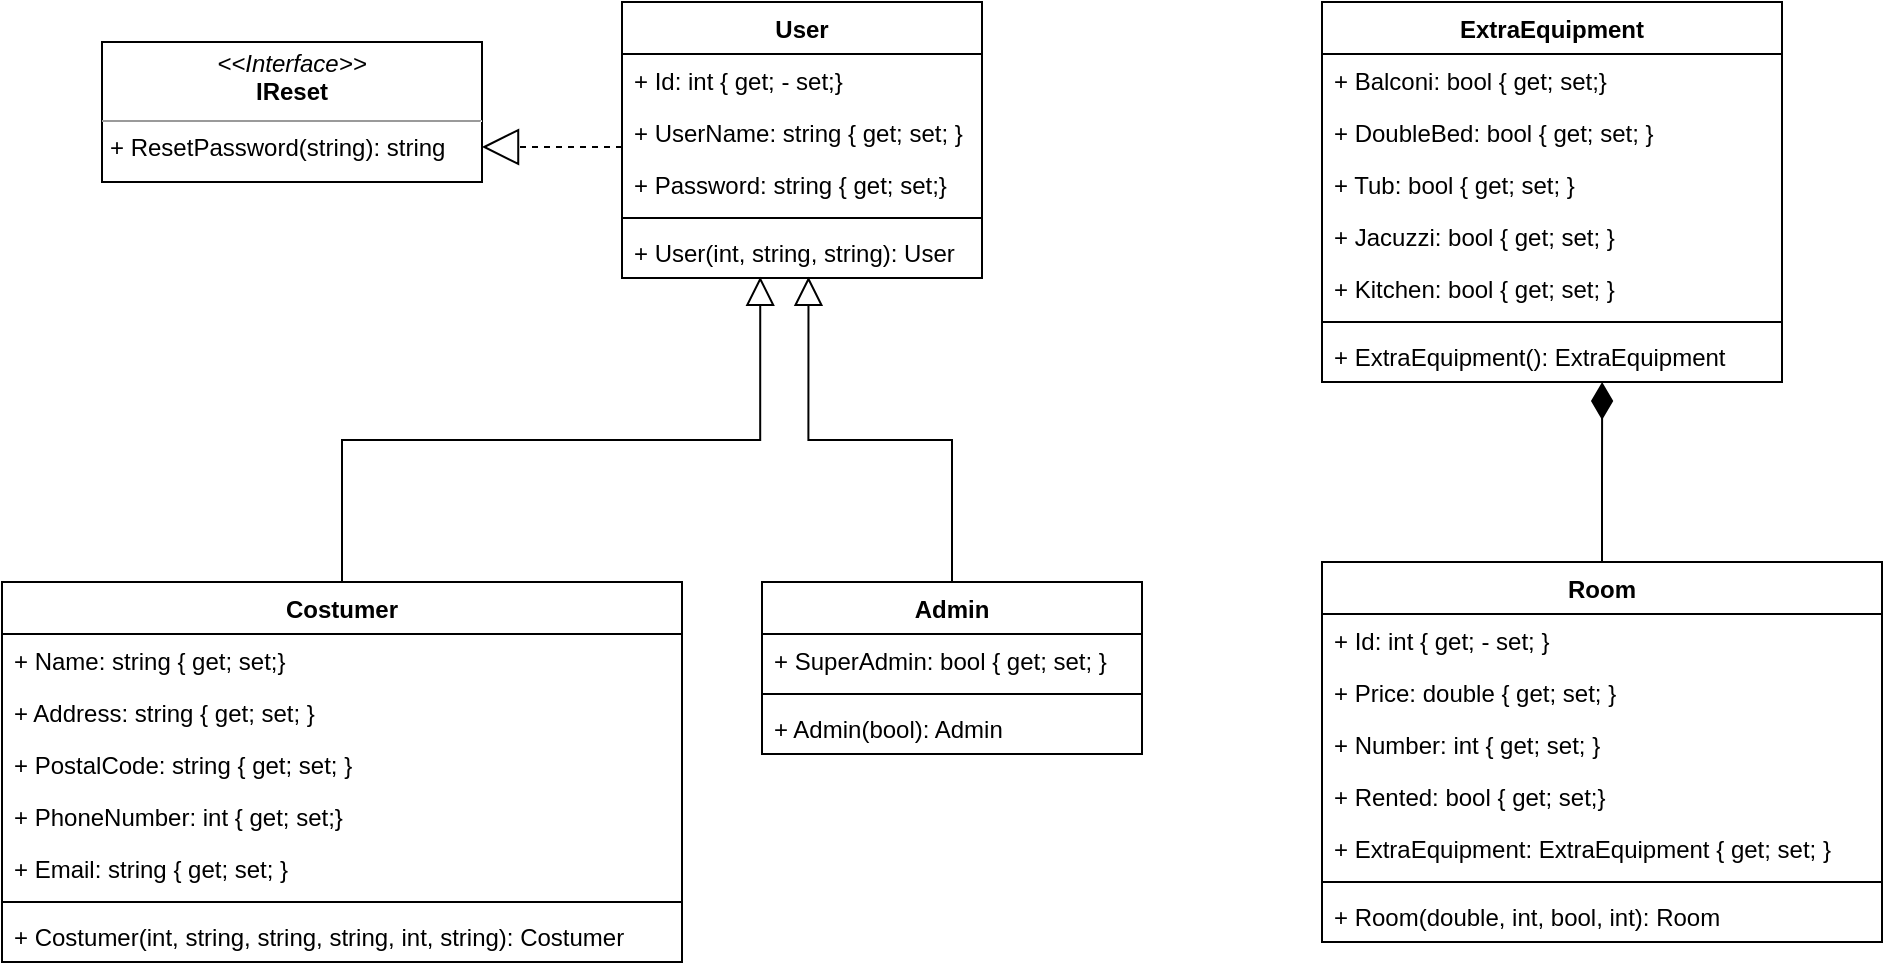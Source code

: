 <mxfile version="13.7.9" type="device"><diagram id="Vd_10OJQBG2vrmzfnEjX" name="Side-1"><mxGraphModel dx="1024" dy="1801" grid="1" gridSize="10" guides="1" tooltips="1" connect="1" arrows="1" fold="1" page="1" pageScale="1" pageWidth="827" pageHeight="1169" math="0" shadow="0"><root><mxCell id="0"/><mxCell id="1" parent="0"/><mxCell id="GWlBUsmJcBB_hNq3eDP5-41" style="edgeStyle=orthogonalEdgeStyle;rounded=0;orthogonalLoop=1;jettySize=auto;html=1;entryX=0.384;entryY=0.977;entryDx=0;entryDy=0;entryPerimeter=0;endArrow=block;endFill=0;endSize=12;strokeWidth=1;" parent="1" source="GWlBUsmJcBB_hNq3eDP5-1" target="GWlBUsmJcBB_hNq3eDP5-43" edge="1"><mxGeometry relative="1" as="geometry"/></mxCell><mxCell id="GWlBUsmJcBB_hNq3eDP5-1" value="Costumer" style="swimlane;fontStyle=1;align=center;verticalAlign=top;childLayout=stackLayout;horizontal=1;startSize=26;horizontalStack=0;resizeParent=1;resizeParentMax=0;resizeLast=0;collapsible=1;marginBottom=0;" parent="1" vertex="1"><mxGeometry x="10" y="-140" width="340" height="190" as="geometry"/></mxCell><mxCell id="GWlBUsmJcBB_hNq3eDP5-5" value="+ Name: string { get; set;}" style="text;strokeColor=none;fillColor=none;align=left;verticalAlign=top;spacingLeft=4;spacingRight=4;overflow=hidden;rotatable=0;points=[[0,0.5],[1,0.5]];portConstraint=eastwest;" parent="GWlBUsmJcBB_hNq3eDP5-1" vertex="1"><mxGeometry y="26" width="340" height="26" as="geometry"/></mxCell><mxCell id="GWlBUsmJcBB_hNq3eDP5-10" value="+ Address: string { get; set; }" style="text;strokeColor=none;fillColor=none;align=left;verticalAlign=top;spacingLeft=4;spacingRight=4;overflow=hidden;rotatable=0;points=[[0,0.5],[1,0.5]];portConstraint=eastwest;" parent="GWlBUsmJcBB_hNq3eDP5-1" vertex="1"><mxGeometry y="52" width="340" height="26" as="geometry"/></mxCell><mxCell id="GWlBUsmJcBB_hNq3eDP5-9" value="+ PostalCode: string { get; set; }" style="text;strokeColor=none;fillColor=none;align=left;verticalAlign=top;spacingLeft=4;spacingRight=4;overflow=hidden;rotatable=0;points=[[0,0.5],[1,0.5]];portConstraint=eastwest;" parent="GWlBUsmJcBB_hNq3eDP5-1" vertex="1"><mxGeometry y="78" width="340" height="26" as="geometry"/></mxCell><mxCell id="GWlBUsmJcBB_hNq3eDP5-8" value="+ PhoneNumber: int { get; set;}" style="text;strokeColor=none;fillColor=none;align=left;verticalAlign=top;spacingLeft=4;spacingRight=4;overflow=hidden;rotatable=0;points=[[0,0.5],[1,0.5]];portConstraint=eastwest;" parent="GWlBUsmJcBB_hNq3eDP5-1" vertex="1"><mxGeometry y="104" width="340" height="26" as="geometry"/></mxCell><mxCell id="GWlBUsmJcBB_hNq3eDP5-7" value="+ Email: string { get; set; }" style="text;strokeColor=none;fillColor=none;align=left;verticalAlign=top;spacingLeft=4;spacingRight=4;overflow=hidden;rotatable=0;points=[[0,0.5],[1,0.5]];portConstraint=eastwest;" parent="GWlBUsmJcBB_hNq3eDP5-1" vertex="1"><mxGeometry y="130" width="340" height="26" as="geometry"/></mxCell><mxCell id="GWlBUsmJcBB_hNq3eDP5-3" value="" style="line;strokeWidth=1;fillColor=none;align=left;verticalAlign=middle;spacingTop=-1;spacingLeft=3;spacingRight=3;rotatable=0;labelPosition=right;points=[];portConstraint=eastwest;" parent="GWlBUsmJcBB_hNq3eDP5-1" vertex="1"><mxGeometry y="156" width="340" height="8" as="geometry"/></mxCell><mxCell id="GWlBUsmJcBB_hNq3eDP5-4" value="+ Costumer(int, string, string, string, int, string): Costumer" style="text;strokeColor=none;fillColor=none;align=left;verticalAlign=top;spacingLeft=4;spacingRight=4;overflow=hidden;rotatable=0;points=[[0,0.5],[1,0.5]];portConstraint=eastwest;" parent="GWlBUsmJcBB_hNq3eDP5-1" vertex="1"><mxGeometry y="164" width="340" height="26" as="geometry"/></mxCell><mxCell id="GWlBUsmJcBB_hNq3eDP5-46" style="edgeStyle=orthogonalEdgeStyle;rounded=0;orthogonalLoop=1;jettySize=auto;html=1;entryX=1;entryY=0.75;entryDx=0;entryDy=0;endArrow=block;endFill=0;endSize=16;strokeWidth=1;dashed=1;" parent="1" source="GWlBUsmJcBB_hNq3eDP5-28" target="GWlBUsmJcBB_hNq3eDP5-45" edge="1"><mxGeometry relative="1" as="geometry"><Array as="points"><mxPoint x="290" y="-357"/></Array></mxGeometry></mxCell><mxCell id="GWlBUsmJcBB_hNq3eDP5-28" value="User" style="swimlane;fontStyle=1;align=center;verticalAlign=top;childLayout=stackLayout;horizontal=1;startSize=26;horizontalStack=0;resizeParent=1;resizeParentMax=0;resizeLast=0;collapsible=1;marginBottom=0;" parent="1" vertex="1"><mxGeometry x="320" y="-430" width="180" height="138" as="geometry"/></mxCell><mxCell id="GWlBUsmJcBB_hNq3eDP5-2" value="+ Id: int { get; - set;}" style="text;strokeColor=none;fillColor=none;align=left;verticalAlign=top;spacingLeft=4;spacingRight=4;overflow=hidden;rotatable=0;points=[[0,0.5],[1,0.5]];portConstraint=eastwest;" parent="GWlBUsmJcBB_hNq3eDP5-28" vertex="1"><mxGeometry y="26" width="180" height="26" as="geometry"/></mxCell><mxCell id="GWlBUsmJcBB_hNq3eDP5-29" value="+ UserName: string { get; set; }" style="text;strokeColor=none;fillColor=none;align=left;verticalAlign=top;spacingLeft=4;spacingRight=4;overflow=hidden;rotatable=0;points=[[0,0.5],[1,0.5]];portConstraint=eastwest;" parent="GWlBUsmJcBB_hNq3eDP5-28" vertex="1"><mxGeometry y="52" width="180" height="26" as="geometry"/></mxCell><mxCell id="GWlBUsmJcBB_hNq3eDP5-32" value="+ Password: string { get; set;}" style="text;strokeColor=none;fillColor=none;align=left;verticalAlign=top;spacingLeft=4;spacingRight=4;overflow=hidden;rotatable=0;points=[[0,0.5],[1,0.5]];portConstraint=eastwest;" parent="GWlBUsmJcBB_hNq3eDP5-28" vertex="1"><mxGeometry y="78" width="180" height="26" as="geometry"/></mxCell><mxCell id="GWlBUsmJcBB_hNq3eDP5-30" value="" style="line;strokeWidth=1;fillColor=none;align=left;verticalAlign=middle;spacingTop=-1;spacingLeft=3;spacingRight=3;rotatable=0;labelPosition=right;points=[];portConstraint=eastwest;" parent="GWlBUsmJcBB_hNq3eDP5-28" vertex="1"><mxGeometry y="104" width="180" height="8" as="geometry"/></mxCell><mxCell id="GWlBUsmJcBB_hNq3eDP5-43" value="+ User(int, string, string): User" style="text;strokeColor=none;fillColor=none;align=left;verticalAlign=top;spacingLeft=4;spacingRight=4;overflow=hidden;rotatable=0;points=[[0,0.5],[1,0.5]];portConstraint=eastwest;" parent="GWlBUsmJcBB_hNq3eDP5-28" vertex="1"><mxGeometry y="112" width="180" height="26" as="geometry"/></mxCell><mxCell id="GWlBUsmJcBB_hNq3eDP5-40" style="edgeStyle=orthogonalEdgeStyle;rounded=0;orthogonalLoop=1;jettySize=auto;html=1;entryX=0.518;entryY=0.977;entryDx=0;entryDy=0;entryPerimeter=0;strokeWidth=1;endSize=12;endArrow=block;endFill=0;" parent="1" source="GWlBUsmJcBB_hNq3eDP5-35" target="GWlBUsmJcBB_hNq3eDP5-43" edge="1"><mxGeometry relative="1" as="geometry"/></mxCell><mxCell id="GWlBUsmJcBB_hNq3eDP5-19" value="ExtraEquipment" style="swimlane;fontStyle=1;align=center;verticalAlign=top;childLayout=stackLayout;horizontal=1;startSize=26;horizontalStack=0;resizeParent=1;resizeParentMax=0;resizeLast=0;collapsible=1;marginBottom=0;" parent="1" vertex="1"><mxGeometry x="670" y="-430" width="230" height="190" as="geometry"/></mxCell><mxCell id="GWlBUsmJcBB_hNq3eDP5-20" value="+ Balconi: bool { get; set;}" style="text;strokeColor=none;fillColor=none;align=left;verticalAlign=top;spacingLeft=4;spacingRight=4;overflow=hidden;rotatable=0;points=[[0,0.5],[1,0.5]];portConstraint=eastwest;" parent="GWlBUsmJcBB_hNq3eDP5-19" vertex="1"><mxGeometry y="26" width="230" height="26" as="geometry"/></mxCell><mxCell id="GWlBUsmJcBB_hNq3eDP5-21" value="+ DoubleBed: bool { get; set; }" style="text;strokeColor=none;fillColor=none;align=left;verticalAlign=top;spacingLeft=4;spacingRight=4;overflow=hidden;rotatable=0;points=[[0,0.5],[1,0.5]];portConstraint=eastwest;" parent="GWlBUsmJcBB_hNq3eDP5-19" vertex="1"><mxGeometry y="52" width="230" height="26" as="geometry"/></mxCell><mxCell id="GWlBUsmJcBB_hNq3eDP5-22" value="+ Tub: bool { get; set; }" style="text;strokeColor=none;fillColor=none;align=left;verticalAlign=top;spacingLeft=4;spacingRight=4;overflow=hidden;rotatable=0;points=[[0,0.5],[1,0.5]];portConstraint=eastwest;" parent="GWlBUsmJcBB_hNq3eDP5-19" vertex="1"><mxGeometry y="78" width="230" height="26" as="geometry"/></mxCell><mxCell id="GWlBUsmJcBB_hNq3eDP5-23" value="+ Jacuzzi: bool { get; set; }" style="text;strokeColor=none;fillColor=none;align=left;verticalAlign=top;spacingLeft=4;spacingRight=4;overflow=hidden;rotatable=0;points=[[0,0.5],[1,0.5]];portConstraint=eastwest;" parent="GWlBUsmJcBB_hNq3eDP5-19" vertex="1"><mxGeometry y="104" width="230" height="26" as="geometry"/></mxCell><mxCell id="GWlBUsmJcBB_hNq3eDP5-24" value="+ Kitchen: bool { get; set; }" style="text;strokeColor=none;fillColor=none;align=left;verticalAlign=top;spacingLeft=4;spacingRight=4;overflow=hidden;rotatable=0;points=[[0,0.5],[1,0.5]];portConstraint=eastwest;" parent="GWlBUsmJcBB_hNq3eDP5-19" vertex="1"><mxGeometry y="130" width="230" height="26" as="geometry"/></mxCell><mxCell id="GWlBUsmJcBB_hNq3eDP5-25" value="" style="line;strokeWidth=1;fillColor=none;align=left;verticalAlign=middle;spacingTop=-1;spacingLeft=3;spacingRight=3;rotatable=0;labelPosition=right;points=[];portConstraint=eastwest;" parent="GWlBUsmJcBB_hNq3eDP5-19" vertex="1"><mxGeometry y="156" width="230" height="8" as="geometry"/></mxCell><mxCell id="GWlBUsmJcBB_hNq3eDP5-26" value="+ ExtraEquipment(): ExtraEquipment" style="text;strokeColor=none;fillColor=none;align=left;verticalAlign=top;spacingLeft=4;spacingRight=4;overflow=hidden;rotatable=0;points=[[0,0.5],[1,0.5]];portConstraint=eastwest;" parent="GWlBUsmJcBB_hNq3eDP5-19" vertex="1"><mxGeometry y="164" width="230" height="26" as="geometry"/></mxCell><mxCell id="GWlBUsmJcBB_hNq3eDP5-42" style="edgeStyle=orthogonalEdgeStyle;rounded=0;orthogonalLoop=1;jettySize=auto;html=1;entryX=0.609;entryY=1;entryDx=0;entryDy=0;entryPerimeter=0;endArrow=diamondThin;endFill=1;endSize=16;strokeWidth=1;" parent="1" source="GWlBUsmJcBB_hNq3eDP5-11" target="GWlBUsmJcBB_hNq3eDP5-26" edge="1"><mxGeometry relative="1" as="geometry"/></mxCell><mxCell id="GWlBUsmJcBB_hNq3eDP5-11" value="Room" style="swimlane;fontStyle=1;align=center;verticalAlign=top;childLayout=stackLayout;horizontal=1;startSize=26;horizontalStack=0;resizeParent=1;resizeParentMax=0;resizeLast=0;collapsible=1;marginBottom=0;" parent="1" vertex="1"><mxGeometry x="670" y="-150" width="280" height="190" as="geometry"/></mxCell><mxCell id="GWlBUsmJcBB_hNq3eDP5-16" value="+ Id: int { get; - set; }" style="text;strokeColor=none;fillColor=none;align=left;verticalAlign=top;spacingLeft=4;spacingRight=4;overflow=hidden;rotatable=0;points=[[0,0.5],[1,0.5]];portConstraint=eastwest;" parent="GWlBUsmJcBB_hNq3eDP5-11" vertex="1"><mxGeometry y="26" width="280" height="26" as="geometry"/></mxCell><mxCell id="GWlBUsmJcBB_hNq3eDP5-12" value="+ Price: double { get; set; }" style="text;strokeColor=none;fillColor=none;align=left;verticalAlign=top;spacingLeft=4;spacingRight=4;overflow=hidden;rotatable=0;points=[[0,0.5],[1,0.5]];portConstraint=eastwest;" parent="GWlBUsmJcBB_hNq3eDP5-11" vertex="1"><mxGeometry y="52" width="280" height="26" as="geometry"/></mxCell><mxCell id="GWlBUsmJcBB_hNq3eDP5-17" value="+ Number: int { get; set; }" style="text;strokeColor=none;fillColor=none;align=left;verticalAlign=top;spacingLeft=4;spacingRight=4;overflow=hidden;rotatable=0;points=[[0,0.5],[1,0.5]];portConstraint=eastwest;" parent="GWlBUsmJcBB_hNq3eDP5-11" vertex="1"><mxGeometry y="78" width="280" height="26" as="geometry"/></mxCell><mxCell id="GWlBUsmJcBB_hNq3eDP5-18" value="+ Rented: bool { get; set;}" style="text;strokeColor=none;fillColor=none;align=left;verticalAlign=top;spacingLeft=4;spacingRight=4;overflow=hidden;rotatable=0;points=[[0,0.5],[1,0.5]];portConstraint=eastwest;" parent="GWlBUsmJcBB_hNq3eDP5-11" vertex="1"><mxGeometry y="104" width="280" height="26" as="geometry"/></mxCell><mxCell id="GWlBUsmJcBB_hNq3eDP5-27" value="+ ExtraEquipment: ExtraEquipment { get; set; }" style="text;strokeColor=none;fillColor=none;align=left;verticalAlign=top;spacingLeft=4;spacingRight=4;overflow=hidden;rotatable=0;points=[[0,0.5],[1,0.5]];portConstraint=eastwest;" parent="GWlBUsmJcBB_hNq3eDP5-11" vertex="1"><mxGeometry y="130" width="280" height="26" as="geometry"/></mxCell><mxCell id="GWlBUsmJcBB_hNq3eDP5-13" value="" style="line;strokeWidth=1;fillColor=none;align=left;verticalAlign=middle;spacingTop=-1;spacingLeft=3;spacingRight=3;rotatable=0;labelPosition=right;points=[];portConstraint=eastwest;" parent="GWlBUsmJcBB_hNq3eDP5-11" vertex="1"><mxGeometry y="156" width="280" height="8" as="geometry"/></mxCell><mxCell id="GWlBUsmJcBB_hNq3eDP5-14" value="+ Room(double, int, bool, int): Room" style="text;strokeColor=none;fillColor=none;align=left;verticalAlign=top;spacingLeft=4;spacingRight=4;overflow=hidden;rotatable=0;points=[[0,0.5],[1,0.5]];portConstraint=eastwest;" parent="GWlBUsmJcBB_hNq3eDP5-11" vertex="1"><mxGeometry y="164" width="280" height="26" as="geometry"/></mxCell><mxCell id="GWlBUsmJcBB_hNq3eDP5-45" value="&lt;p style=&quot;margin: 0px ; margin-top: 4px ; text-align: center&quot;&gt;&lt;i&gt;&amp;lt;&amp;lt;Interface&amp;gt;&amp;gt;&lt;/i&gt;&lt;br&gt;&lt;b&gt;IReset&lt;/b&gt;&lt;/p&gt;&lt;hr size=&quot;1&quot;&gt;&lt;p style=&quot;margin: 0px ; margin-left: 4px&quot;&gt;+ ResetPassword(string): string&lt;/p&gt;" style="verticalAlign=top;align=left;overflow=fill;fontSize=12;fontFamily=Helvetica;html=1;" parent="1" vertex="1"><mxGeometry x="60" y="-410" width="190" height="70" as="geometry"/></mxCell><mxCell id="GWlBUsmJcBB_hNq3eDP5-35" value="Admin" style="swimlane;fontStyle=1;align=center;verticalAlign=top;childLayout=stackLayout;horizontal=1;startSize=26;horizontalStack=0;resizeParent=1;resizeParentMax=0;resizeLast=0;collapsible=1;marginBottom=0;" parent="1" vertex="1"><mxGeometry x="390" y="-140" width="190" height="86" as="geometry"/></mxCell><mxCell id="GWlBUsmJcBB_hNq3eDP5-36" value="+ SuperAdmin: bool { get; set; }" style="text;strokeColor=none;fillColor=none;align=left;verticalAlign=top;spacingLeft=4;spacingRight=4;overflow=hidden;rotatable=0;points=[[0,0.5],[1,0.5]];portConstraint=eastwest;" parent="GWlBUsmJcBB_hNq3eDP5-35" vertex="1"><mxGeometry y="26" width="190" height="26" as="geometry"/></mxCell><mxCell id="GWlBUsmJcBB_hNq3eDP5-37" value="" style="line;strokeWidth=1;fillColor=none;align=left;verticalAlign=middle;spacingTop=-1;spacingLeft=3;spacingRight=3;rotatable=0;labelPosition=right;points=[];portConstraint=eastwest;" parent="GWlBUsmJcBB_hNq3eDP5-35" vertex="1"><mxGeometry y="52" width="190" height="8" as="geometry"/></mxCell><mxCell id="GWlBUsmJcBB_hNq3eDP5-38" value="+ Admin(bool): Admin" style="text;strokeColor=none;fillColor=none;align=left;verticalAlign=top;spacingLeft=4;spacingRight=4;overflow=hidden;rotatable=0;points=[[0,0.5],[1,0.5]];portConstraint=eastwest;" parent="GWlBUsmJcBB_hNq3eDP5-35" vertex="1"><mxGeometry y="60" width="190" height="26" as="geometry"/></mxCell></root></mxGraphModel></diagram></mxfile>